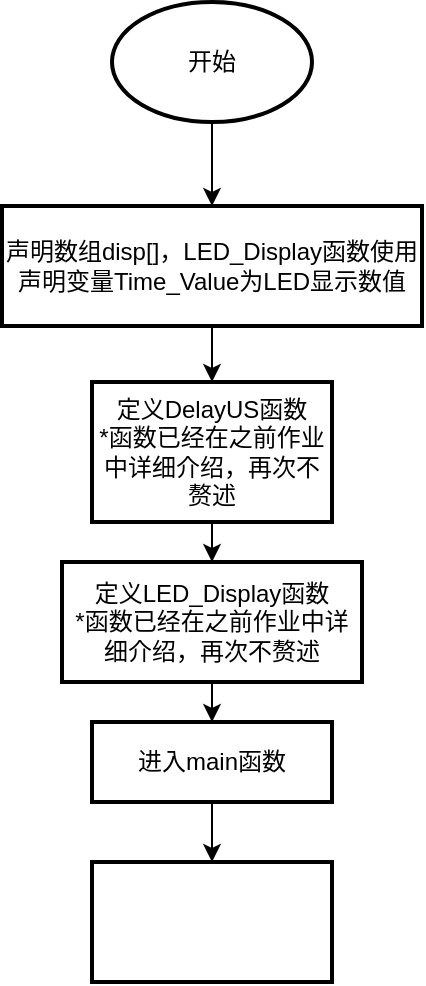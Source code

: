<mxfile version="20.5.3" type="github">
  <diagram id="E--QteaFryOaV0GxlcWj" name="第 1 页">
    <mxGraphModel dx="511" dy="836" grid="1" gridSize="10" guides="1" tooltips="1" connect="1" arrows="1" fold="1" page="1" pageScale="1" pageWidth="1200" pageHeight="1600" math="0" shadow="0">
      <root>
        <mxCell id="0" />
        <mxCell id="1" parent="0" />
        <mxCell id="cGDCc55AbPIRSYNvolHX-22" value="" style="edgeStyle=orthogonalEdgeStyle;rounded=0;orthogonalLoop=1;jettySize=auto;html=1;" edge="1" parent="1" source="cGDCc55AbPIRSYNvolHX-7" target="cGDCc55AbPIRSYNvolHX-21">
          <mxGeometry relative="1" as="geometry" />
        </mxCell>
        <mxCell id="cGDCc55AbPIRSYNvolHX-7" value="开始" style="strokeWidth=2;html=1;shape=mxgraph.flowchart.start_1;whiteSpace=wrap;" vertex="1" parent="1">
          <mxGeometry x="330" y="90" width="100" height="60" as="geometry" />
        </mxCell>
        <mxCell id="cGDCc55AbPIRSYNvolHX-13" value="" style="edgeStyle=orthogonalEdgeStyle;rounded=0;orthogonalLoop=1;jettySize=auto;html=1;" edge="1" parent="1" source="cGDCc55AbPIRSYNvolHX-10" target="cGDCc55AbPIRSYNvolHX-12">
          <mxGeometry relative="1" as="geometry" />
        </mxCell>
        <mxCell id="cGDCc55AbPIRSYNvolHX-10" value="定义DelayUS函数&lt;br&gt;*函数已经在之前作业中详细介绍，再次不赘述" style="whiteSpace=wrap;html=1;strokeWidth=2;" vertex="1" parent="1">
          <mxGeometry x="320" y="280" width="120" height="70" as="geometry" />
        </mxCell>
        <mxCell id="cGDCc55AbPIRSYNvolHX-17" value="" style="edgeStyle=orthogonalEdgeStyle;rounded=0;orthogonalLoop=1;jettySize=auto;html=1;" edge="1" parent="1" source="cGDCc55AbPIRSYNvolHX-12" target="cGDCc55AbPIRSYNvolHX-16">
          <mxGeometry relative="1" as="geometry" />
        </mxCell>
        <mxCell id="cGDCc55AbPIRSYNvolHX-12" value="定义LED_Display函数&lt;br&gt;*函数已经在之前作业中详细介绍，再次不赘述" style="whiteSpace=wrap;html=1;strokeWidth=2;" vertex="1" parent="1">
          <mxGeometry x="305" y="370" width="150" height="60" as="geometry" />
        </mxCell>
        <mxCell id="cGDCc55AbPIRSYNvolHX-25" value="" style="edgeStyle=orthogonalEdgeStyle;rounded=0;orthogonalLoop=1;jettySize=auto;html=1;" edge="1" parent="1" source="cGDCc55AbPIRSYNvolHX-16" target="cGDCc55AbPIRSYNvolHX-24">
          <mxGeometry relative="1" as="geometry" />
        </mxCell>
        <mxCell id="cGDCc55AbPIRSYNvolHX-16" value="进入main函数" style="whiteSpace=wrap;html=1;strokeWidth=2;" vertex="1" parent="1">
          <mxGeometry x="320" y="450" width="120" height="40" as="geometry" />
        </mxCell>
        <mxCell id="cGDCc55AbPIRSYNvolHX-23" style="edgeStyle=orthogonalEdgeStyle;rounded=0;orthogonalLoop=1;jettySize=auto;html=1;entryX=0.5;entryY=0;entryDx=0;entryDy=0;" edge="1" parent="1" source="cGDCc55AbPIRSYNvolHX-21" target="cGDCc55AbPIRSYNvolHX-10">
          <mxGeometry relative="1" as="geometry" />
        </mxCell>
        <mxCell id="cGDCc55AbPIRSYNvolHX-21" value="声明数组disp[]，LED_Display函数使用&lt;br&gt;声明变量Time_Value为LED显示数值" style="whiteSpace=wrap;html=1;strokeWidth=2;" vertex="1" parent="1">
          <mxGeometry x="275" y="192" width="210" height="60" as="geometry" />
        </mxCell>
        <mxCell id="cGDCc55AbPIRSYNvolHX-24" value="" style="whiteSpace=wrap;html=1;strokeWidth=2;" vertex="1" parent="1">
          <mxGeometry x="320" y="520" width="120" height="60" as="geometry" />
        </mxCell>
      </root>
    </mxGraphModel>
  </diagram>
</mxfile>
